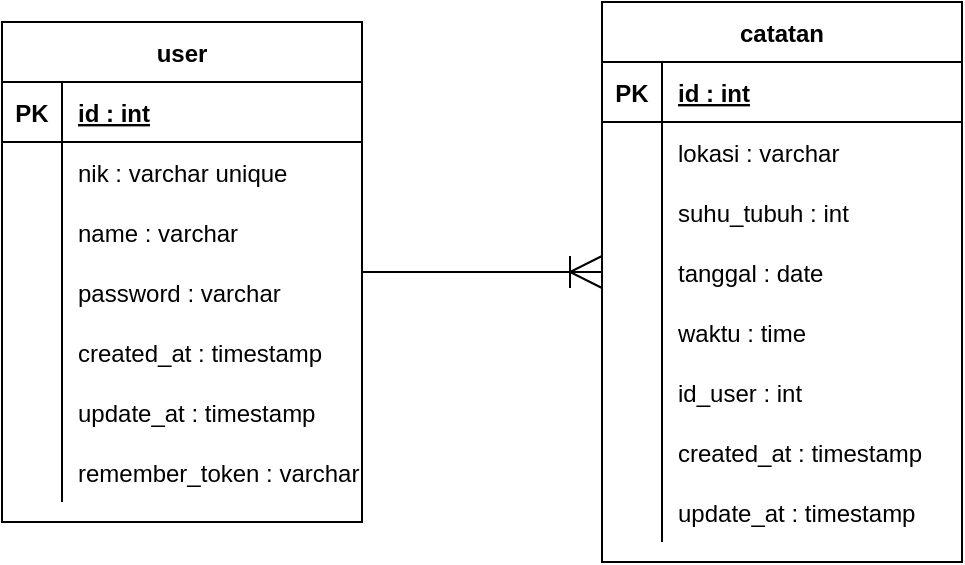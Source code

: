 <mxfile version="20.4.0" type="github">
  <diagram id="s3qoDtBwGH4kZBzTUm7I" name="Halaman-1">
    <mxGraphModel dx="1420" dy="599" grid="1" gridSize="10" guides="1" tooltips="1" connect="1" arrows="1" fold="1" page="0" pageScale="1" pageWidth="827" pageHeight="1169" background="none" math="0" shadow="0">
      <root>
        <mxCell id="0" />
        <mxCell id="1" parent="0" />
        <mxCell id="kBZXpA87I6wGpg_IAslC-1" value="user" style="shape=table;startSize=30;container=1;collapsible=1;childLayout=tableLayout;fixedRows=1;rowLines=0;fontStyle=1;align=center;resizeLast=1;hachureGap=4;" vertex="1" parent="1">
          <mxGeometry x="-430" y="90" width="180" height="250" as="geometry" />
        </mxCell>
        <mxCell id="kBZXpA87I6wGpg_IAslC-2" value="" style="shape=tableRow;horizontal=0;startSize=0;swimlaneHead=0;swimlaneBody=0;fillColor=none;collapsible=0;dropTarget=0;points=[[0,0.5],[1,0.5]];portConstraint=eastwest;top=0;left=0;right=0;bottom=1;hachureGap=4;" vertex="1" parent="kBZXpA87I6wGpg_IAslC-1">
          <mxGeometry y="30" width="180" height="30" as="geometry" />
        </mxCell>
        <mxCell id="kBZXpA87I6wGpg_IAslC-3" value="PK" style="shape=partialRectangle;connectable=0;fillColor=none;top=0;left=0;bottom=0;right=0;fontStyle=1;overflow=hidden;hachureGap=4;" vertex="1" parent="kBZXpA87I6wGpg_IAslC-2">
          <mxGeometry width="30" height="30" as="geometry">
            <mxRectangle width="30" height="30" as="alternateBounds" />
          </mxGeometry>
        </mxCell>
        <mxCell id="kBZXpA87I6wGpg_IAslC-4" value="id : int" style="shape=partialRectangle;connectable=0;fillColor=none;top=0;left=0;bottom=0;right=0;align=left;spacingLeft=6;fontStyle=5;overflow=hidden;hachureGap=4;" vertex="1" parent="kBZXpA87I6wGpg_IAslC-2">
          <mxGeometry x="30" width="150" height="30" as="geometry">
            <mxRectangle width="150" height="30" as="alternateBounds" />
          </mxGeometry>
        </mxCell>
        <mxCell id="kBZXpA87I6wGpg_IAslC-5" value="" style="shape=tableRow;horizontal=0;startSize=0;swimlaneHead=0;swimlaneBody=0;fillColor=none;collapsible=0;dropTarget=0;points=[[0,0.5],[1,0.5]];portConstraint=eastwest;top=0;left=0;right=0;bottom=0;hachureGap=4;" vertex="1" parent="kBZXpA87I6wGpg_IAslC-1">
          <mxGeometry y="60" width="180" height="30" as="geometry" />
        </mxCell>
        <mxCell id="kBZXpA87I6wGpg_IAslC-6" value="" style="shape=partialRectangle;connectable=0;fillColor=none;top=0;left=0;bottom=0;right=0;editable=1;overflow=hidden;hachureGap=4;" vertex="1" parent="kBZXpA87I6wGpg_IAslC-5">
          <mxGeometry width="30" height="30" as="geometry">
            <mxRectangle width="30" height="30" as="alternateBounds" />
          </mxGeometry>
        </mxCell>
        <mxCell id="kBZXpA87I6wGpg_IAslC-7" value="nik : varchar unique" style="shape=partialRectangle;connectable=0;fillColor=none;top=0;left=0;bottom=0;right=0;align=left;spacingLeft=6;overflow=hidden;hachureGap=4;" vertex="1" parent="kBZXpA87I6wGpg_IAslC-5">
          <mxGeometry x="30" width="150" height="30" as="geometry">
            <mxRectangle width="150" height="30" as="alternateBounds" />
          </mxGeometry>
        </mxCell>
        <mxCell id="kBZXpA87I6wGpg_IAslC-8" value="" style="shape=tableRow;horizontal=0;startSize=0;swimlaneHead=0;swimlaneBody=0;fillColor=none;collapsible=0;dropTarget=0;points=[[0,0.5],[1,0.5]];portConstraint=eastwest;top=0;left=0;right=0;bottom=0;hachureGap=4;" vertex="1" parent="kBZXpA87I6wGpg_IAslC-1">
          <mxGeometry y="90" width="180" height="30" as="geometry" />
        </mxCell>
        <mxCell id="kBZXpA87I6wGpg_IAslC-9" value="" style="shape=partialRectangle;connectable=0;fillColor=none;top=0;left=0;bottom=0;right=0;editable=1;overflow=hidden;hachureGap=4;" vertex="1" parent="kBZXpA87I6wGpg_IAslC-8">
          <mxGeometry width="30" height="30" as="geometry">
            <mxRectangle width="30" height="30" as="alternateBounds" />
          </mxGeometry>
        </mxCell>
        <mxCell id="kBZXpA87I6wGpg_IAslC-10" value="name : varchar" style="shape=partialRectangle;connectable=0;fillColor=none;top=0;left=0;bottom=0;right=0;align=left;spacingLeft=6;overflow=hidden;hachureGap=4;" vertex="1" parent="kBZXpA87I6wGpg_IAslC-8">
          <mxGeometry x="30" width="150" height="30" as="geometry">
            <mxRectangle width="150" height="30" as="alternateBounds" />
          </mxGeometry>
        </mxCell>
        <mxCell id="kBZXpA87I6wGpg_IAslC-11" value="" style="shape=tableRow;horizontal=0;startSize=0;swimlaneHead=0;swimlaneBody=0;fillColor=none;collapsible=0;dropTarget=0;points=[[0,0.5],[1,0.5]];portConstraint=eastwest;top=0;left=0;right=0;bottom=0;hachureGap=4;" vertex="1" parent="kBZXpA87I6wGpg_IAslC-1">
          <mxGeometry y="120" width="180" height="30" as="geometry" />
        </mxCell>
        <mxCell id="kBZXpA87I6wGpg_IAslC-12" value="" style="shape=partialRectangle;connectable=0;fillColor=none;top=0;left=0;bottom=0;right=0;editable=1;overflow=hidden;hachureGap=4;" vertex="1" parent="kBZXpA87I6wGpg_IAslC-11">
          <mxGeometry width="30" height="30" as="geometry">
            <mxRectangle width="30" height="30" as="alternateBounds" />
          </mxGeometry>
        </mxCell>
        <mxCell id="kBZXpA87I6wGpg_IAslC-13" value="password : varchar" style="shape=partialRectangle;connectable=0;fillColor=none;top=0;left=0;bottom=0;right=0;align=left;spacingLeft=6;overflow=hidden;hachureGap=4;" vertex="1" parent="kBZXpA87I6wGpg_IAslC-11">
          <mxGeometry x="30" width="150" height="30" as="geometry">
            <mxRectangle width="150" height="30" as="alternateBounds" />
          </mxGeometry>
        </mxCell>
        <mxCell id="kBZXpA87I6wGpg_IAslC-14" value="" style="shape=tableRow;horizontal=0;startSize=0;swimlaneHead=0;swimlaneBody=0;fillColor=none;collapsible=0;dropTarget=0;points=[[0,0.5],[1,0.5]];portConstraint=eastwest;top=0;left=0;right=0;bottom=0;hachureGap=4;" vertex="1" parent="kBZXpA87I6wGpg_IAslC-1">
          <mxGeometry y="150" width="180" height="30" as="geometry" />
        </mxCell>
        <mxCell id="kBZXpA87I6wGpg_IAslC-15" value="" style="shape=partialRectangle;connectable=0;fillColor=none;top=0;left=0;bottom=0;right=0;editable=1;overflow=hidden;hachureGap=4;" vertex="1" parent="kBZXpA87I6wGpg_IAslC-14">
          <mxGeometry width="30" height="30" as="geometry">
            <mxRectangle width="30" height="30" as="alternateBounds" />
          </mxGeometry>
        </mxCell>
        <mxCell id="kBZXpA87I6wGpg_IAslC-16" value="created_at : timestamp" style="shape=partialRectangle;connectable=0;fillColor=none;top=0;left=0;bottom=0;right=0;align=left;spacingLeft=6;overflow=hidden;hachureGap=4;" vertex="1" parent="kBZXpA87I6wGpg_IAslC-14">
          <mxGeometry x="30" width="150" height="30" as="geometry">
            <mxRectangle width="150" height="30" as="alternateBounds" />
          </mxGeometry>
        </mxCell>
        <mxCell id="kBZXpA87I6wGpg_IAslC-17" value="" style="shape=tableRow;horizontal=0;startSize=0;swimlaneHead=0;swimlaneBody=0;fillColor=none;collapsible=0;dropTarget=0;points=[[0,0.5],[1,0.5]];portConstraint=eastwest;top=0;left=0;right=0;bottom=0;hachureGap=4;" vertex="1" parent="kBZXpA87I6wGpg_IAslC-1">
          <mxGeometry y="180" width="180" height="30" as="geometry" />
        </mxCell>
        <mxCell id="kBZXpA87I6wGpg_IAslC-18" value="" style="shape=partialRectangle;connectable=0;fillColor=none;top=0;left=0;bottom=0;right=0;editable=1;overflow=hidden;hachureGap=4;" vertex="1" parent="kBZXpA87I6wGpg_IAslC-17">
          <mxGeometry width="30" height="30" as="geometry">
            <mxRectangle width="30" height="30" as="alternateBounds" />
          </mxGeometry>
        </mxCell>
        <mxCell id="kBZXpA87I6wGpg_IAslC-19" value="update_at : timestamp" style="shape=partialRectangle;connectable=0;fillColor=none;top=0;left=0;bottom=0;right=0;align=left;spacingLeft=6;overflow=hidden;hachureGap=4;" vertex="1" parent="kBZXpA87I6wGpg_IAslC-17">
          <mxGeometry x="30" width="150" height="30" as="geometry">
            <mxRectangle width="150" height="30" as="alternateBounds" />
          </mxGeometry>
        </mxCell>
        <mxCell id="kBZXpA87I6wGpg_IAslC-20" value="" style="shape=tableRow;horizontal=0;startSize=0;swimlaneHead=0;swimlaneBody=0;fillColor=none;collapsible=0;dropTarget=0;points=[[0,0.5],[1,0.5]];portConstraint=eastwest;top=0;left=0;right=0;bottom=0;hachureGap=4;" vertex="1" parent="kBZXpA87I6wGpg_IAslC-1">
          <mxGeometry y="210" width="180" height="30" as="geometry" />
        </mxCell>
        <mxCell id="kBZXpA87I6wGpg_IAslC-21" value="" style="shape=partialRectangle;connectable=0;fillColor=none;top=0;left=0;bottom=0;right=0;editable=1;overflow=hidden;hachureGap=4;" vertex="1" parent="kBZXpA87I6wGpg_IAslC-20">
          <mxGeometry width="30" height="30" as="geometry">
            <mxRectangle width="30" height="30" as="alternateBounds" />
          </mxGeometry>
        </mxCell>
        <mxCell id="kBZXpA87I6wGpg_IAslC-22" value="remember_token : varchar" style="shape=partialRectangle;connectable=0;fillColor=none;top=0;left=0;bottom=0;right=0;align=left;spacingLeft=6;overflow=hidden;hachureGap=4;" vertex="1" parent="kBZXpA87I6wGpg_IAslC-20">
          <mxGeometry x="30" width="150" height="30" as="geometry">
            <mxRectangle width="150" height="30" as="alternateBounds" />
          </mxGeometry>
        </mxCell>
        <mxCell id="kBZXpA87I6wGpg_IAslC-36" value="catatan" style="shape=table;startSize=30;container=1;collapsible=1;childLayout=tableLayout;fixedRows=1;rowLines=0;fontStyle=1;align=center;resizeLast=1;hachureGap=4;" vertex="1" parent="1">
          <mxGeometry x="-130" y="80" width="180" height="280" as="geometry" />
        </mxCell>
        <mxCell id="kBZXpA87I6wGpg_IAslC-37" value="" style="shape=tableRow;horizontal=0;startSize=0;swimlaneHead=0;swimlaneBody=0;fillColor=none;collapsible=0;dropTarget=0;points=[[0,0.5],[1,0.5]];portConstraint=eastwest;top=0;left=0;right=0;bottom=1;hachureGap=4;" vertex="1" parent="kBZXpA87I6wGpg_IAslC-36">
          <mxGeometry y="30" width="180" height="30" as="geometry" />
        </mxCell>
        <mxCell id="kBZXpA87I6wGpg_IAslC-38" value="PK" style="shape=partialRectangle;connectable=0;fillColor=none;top=0;left=0;bottom=0;right=0;fontStyle=1;overflow=hidden;hachureGap=4;" vertex="1" parent="kBZXpA87I6wGpg_IAslC-37">
          <mxGeometry width="30" height="30" as="geometry">
            <mxRectangle width="30" height="30" as="alternateBounds" />
          </mxGeometry>
        </mxCell>
        <mxCell id="kBZXpA87I6wGpg_IAslC-39" value="id : int" style="shape=partialRectangle;connectable=0;fillColor=none;top=0;left=0;bottom=0;right=0;align=left;spacingLeft=6;fontStyle=5;overflow=hidden;hachureGap=4;" vertex="1" parent="kBZXpA87I6wGpg_IAslC-37">
          <mxGeometry x="30" width="150" height="30" as="geometry">
            <mxRectangle width="150" height="30" as="alternateBounds" />
          </mxGeometry>
        </mxCell>
        <mxCell id="kBZXpA87I6wGpg_IAslC-40" value="" style="shape=tableRow;horizontal=0;startSize=0;swimlaneHead=0;swimlaneBody=0;fillColor=none;collapsible=0;dropTarget=0;points=[[0,0.5],[1,0.5]];portConstraint=eastwest;top=0;left=0;right=0;bottom=0;hachureGap=4;" vertex="1" parent="kBZXpA87I6wGpg_IAslC-36">
          <mxGeometry y="60" width="180" height="30" as="geometry" />
        </mxCell>
        <mxCell id="kBZXpA87I6wGpg_IAslC-41" value="" style="shape=partialRectangle;connectable=0;fillColor=none;top=0;left=0;bottom=0;right=0;editable=1;overflow=hidden;hachureGap=4;" vertex="1" parent="kBZXpA87I6wGpg_IAslC-40">
          <mxGeometry width="30" height="30" as="geometry">
            <mxRectangle width="30" height="30" as="alternateBounds" />
          </mxGeometry>
        </mxCell>
        <mxCell id="kBZXpA87I6wGpg_IAslC-42" value="lokasi : varchar" style="shape=partialRectangle;connectable=0;fillColor=none;top=0;left=0;bottom=0;right=0;align=left;spacingLeft=6;overflow=hidden;hachureGap=4;" vertex="1" parent="kBZXpA87I6wGpg_IAslC-40">
          <mxGeometry x="30" width="150" height="30" as="geometry">
            <mxRectangle width="150" height="30" as="alternateBounds" />
          </mxGeometry>
        </mxCell>
        <mxCell id="kBZXpA87I6wGpg_IAslC-43" value="" style="shape=tableRow;horizontal=0;startSize=0;swimlaneHead=0;swimlaneBody=0;fillColor=none;collapsible=0;dropTarget=0;points=[[0,0.5],[1,0.5]];portConstraint=eastwest;top=0;left=0;right=0;bottom=0;hachureGap=4;" vertex="1" parent="kBZXpA87I6wGpg_IAslC-36">
          <mxGeometry y="90" width="180" height="30" as="geometry" />
        </mxCell>
        <mxCell id="kBZXpA87I6wGpg_IAslC-44" value="" style="shape=partialRectangle;connectable=0;fillColor=none;top=0;left=0;bottom=0;right=0;editable=1;overflow=hidden;hachureGap=4;" vertex="1" parent="kBZXpA87I6wGpg_IAslC-43">
          <mxGeometry width="30" height="30" as="geometry">
            <mxRectangle width="30" height="30" as="alternateBounds" />
          </mxGeometry>
        </mxCell>
        <mxCell id="kBZXpA87I6wGpg_IAslC-45" value="suhu_tubuh : int" style="shape=partialRectangle;connectable=0;fillColor=none;top=0;left=0;bottom=0;right=0;align=left;spacingLeft=6;overflow=hidden;hachureGap=4;" vertex="1" parent="kBZXpA87I6wGpg_IAslC-43">
          <mxGeometry x="30" width="150" height="30" as="geometry">
            <mxRectangle width="150" height="30" as="alternateBounds" />
          </mxGeometry>
        </mxCell>
        <mxCell id="kBZXpA87I6wGpg_IAslC-46" value="" style="shape=tableRow;horizontal=0;startSize=0;swimlaneHead=0;swimlaneBody=0;fillColor=none;collapsible=0;dropTarget=0;points=[[0,0.5],[1,0.5]];portConstraint=eastwest;top=0;left=0;right=0;bottom=0;hachureGap=4;" vertex="1" parent="kBZXpA87I6wGpg_IAslC-36">
          <mxGeometry y="120" width="180" height="30" as="geometry" />
        </mxCell>
        <mxCell id="kBZXpA87I6wGpg_IAslC-47" value="" style="shape=partialRectangle;connectable=0;fillColor=none;top=0;left=0;bottom=0;right=0;editable=1;overflow=hidden;hachureGap=4;" vertex="1" parent="kBZXpA87I6wGpg_IAslC-46">
          <mxGeometry width="30" height="30" as="geometry">
            <mxRectangle width="30" height="30" as="alternateBounds" />
          </mxGeometry>
        </mxCell>
        <mxCell id="kBZXpA87I6wGpg_IAslC-48" value="tanggal : date" style="shape=partialRectangle;connectable=0;fillColor=none;top=0;left=0;bottom=0;right=0;align=left;spacingLeft=6;overflow=hidden;hachureGap=4;" vertex="1" parent="kBZXpA87I6wGpg_IAslC-46">
          <mxGeometry x="30" width="150" height="30" as="geometry">
            <mxRectangle width="150" height="30" as="alternateBounds" />
          </mxGeometry>
        </mxCell>
        <mxCell id="kBZXpA87I6wGpg_IAslC-49" value="" style="shape=tableRow;horizontal=0;startSize=0;swimlaneHead=0;swimlaneBody=0;fillColor=none;collapsible=0;dropTarget=0;points=[[0,0.5],[1,0.5]];portConstraint=eastwest;top=0;left=0;right=0;bottom=0;hachureGap=4;" vertex="1" parent="kBZXpA87I6wGpg_IAslC-36">
          <mxGeometry y="150" width="180" height="30" as="geometry" />
        </mxCell>
        <mxCell id="kBZXpA87I6wGpg_IAslC-50" value="" style="shape=partialRectangle;connectable=0;fillColor=none;top=0;left=0;bottom=0;right=0;editable=1;overflow=hidden;hachureGap=4;" vertex="1" parent="kBZXpA87I6wGpg_IAslC-49">
          <mxGeometry width="30" height="30" as="geometry">
            <mxRectangle width="30" height="30" as="alternateBounds" />
          </mxGeometry>
        </mxCell>
        <mxCell id="kBZXpA87I6wGpg_IAslC-51" value="waktu : time" style="shape=partialRectangle;connectable=0;fillColor=none;top=0;left=0;bottom=0;right=0;align=left;spacingLeft=6;overflow=hidden;hachureGap=4;" vertex="1" parent="kBZXpA87I6wGpg_IAslC-49">
          <mxGeometry x="30" width="150" height="30" as="geometry">
            <mxRectangle width="150" height="30" as="alternateBounds" />
          </mxGeometry>
        </mxCell>
        <mxCell id="kBZXpA87I6wGpg_IAslC-52" value="" style="shape=tableRow;horizontal=0;startSize=0;swimlaneHead=0;swimlaneBody=0;fillColor=none;collapsible=0;dropTarget=0;points=[[0,0.5],[1,0.5]];portConstraint=eastwest;top=0;left=0;right=0;bottom=0;hachureGap=4;" vertex="1" parent="kBZXpA87I6wGpg_IAslC-36">
          <mxGeometry y="180" width="180" height="30" as="geometry" />
        </mxCell>
        <mxCell id="kBZXpA87I6wGpg_IAslC-53" value="" style="shape=partialRectangle;connectable=0;fillColor=none;top=0;left=0;bottom=0;right=0;editable=1;overflow=hidden;hachureGap=4;" vertex="1" parent="kBZXpA87I6wGpg_IAslC-52">
          <mxGeometry width="30" height="30" as="geometry">
            <mxRectangle width="30" height="30" as="alternateBounds" />
          </mxGeometry>
        </mxCell>
        <mxCell id="kBZXpA87I6wGpg_IAslC-54" value="id_user : int" style="shape=partialRectangle;connectable=0;fillColor=none;top=0;left=0;bottom=0;right=0;align=left;spacingLeft=6;overflow=hidden;hachureGap=4;" vertex="1" parent="kBZXpA87I6wGpg_IAslC-52">
          <mxGeometry x="30" width="150" height="30" as="geometry">
            <mxRectangle width="150" height="30" as="alternateBounds" />
          </mxGeometry>
        </mxCell>
        <mxCell id="kBZXpA87I6wGpg_IAslC-55" value="" style="shape=tableRow;horizontal=0;startSize=0;swimlaneHead=0;swimlaneBody=0;fillColor=none;collapsible=0;dropTarget=0;points=[[0,0.5],[1,0.5]];portConstraint=eastwest;top=0;left=0;right=0;bottom=0;hachureGap=4;" vertex="1" parent="kBZXpA87I6wGpg_IAslC-36">
          <mxGeometry y="210" width="180" height="30" as="geometry" />
        </mxCell>
        <mxCell id="kBZXpA87I6wGpg_IAslC-56" value="" style="shape=partialRectangle;connectable=0;fillColor=none;top=0;left=0;bottom=0;right=0;editable=1;overflow=hidden;hachureGap=4;" vertex="1" parent="kBZXpA87I6wGpg_IAslC-55">
          <mxGeometry width="30" height="30" as="geometry">
            <mxRectangle width="30" height="30" as="alternateBounds" />
          </mxGeometry>
        </mxCell>
        <mxCell id="kBZXpA87I6wGpg_IAslC-57" value="created_at : timestamp" style="shape=partialRectangle;connectable=0;fillColor=none;top=0;left=0;bottom=0;right=0;align=left;spacingLeft=6;overflow=hidden;hachureGap=4;" vertex="1" parent="kBZXpA87I6wGpg_IAslC-55">
          <mxGeometry x="30" width="150" height="30" as="geometry">
            <mxRectangle width="150" height="30" as="alternateBounds" />
          </mxGeometry>
        </mxCell>
        <mxCell id="kBZXpA87I6wGpg_IAslC-58" value="" style="shape=tableRow;horizontal=0;startSize=0;swimlaneHead=0;swimlaneBody=0;fillColor=none;collapsible=0;dropTarget=0;points=[[0,0.5],[1,0.5]];portConstraint=eastwest;top=0;left=0;right=0;bottom=0;hachureGap=4;" vertex="1" parent="kBZXpA87I6wGpg_IAslC-36">
          <mxGeometry y="240" width="180" height="30" as="geometry" />
        </mxCell>
        <mxCell id="kBZXpA87I6wGpg_IAslC-59" value="" style="shape=partialRectangle;connectable=0;fillColor=none;top=0;left=0;bottom=0;right=0;editable=1;overflow=hidden;hachureGap=4;" vertex="1" parent="kBZXpA87I6wGpg_IAslC-58">
          <mxGeometry width="30" height="30" as="geometry">
            <mxRectangle width="30" height="30" as="alternateBounds" />
          </mxGeometry>
        </mxCell>
        <mxCell id="kBZXpA87I6wGpg_IAslC-60" value="update_at : timestamp" style="shape=partialRectangle;connectable=0;fillColor=none;top=0;left=0;bottom=0;right=0;align=left;spacingLeft=6;overflow=hidden;hachureGap=4;" vertex="1" parent="kBZXpA87I6wGpg_IAslC-58">
          <mxGeometry x="30" width="150" height="30" as="geometry">
            <mxRectangle width="150" height="30" as="alternateBounds" />
          </mxGeometry>
        </mxCell>
        <mxCell id="kBZXpA87I6wGpg_IAslC-62" value="" style="edgeStyle=entityRelationEdgeStyle;fontSize=12;html=1;endArrow=ERoneToMany;rounded=0;startSize=14;endSize=14;sourcePerimeterSpacing=8;targetPerimeterSpacing=8;exitX=1;exitY=0.5;exitDx=0;exitDy=0;entryX=0;entryY=0.5;entryDx=0;entryDy=0;" edge="1" parent="1" source="kBZXpA87I6wGpg_IAslC-1" target="kBZXpA87I6wGpg_IAslC-46">
          <mxGeometry width="100" height="100" relative="1" as="geometry">
            <mxPoint x="-250" y="350" as="sourcePoint" />
            <mxPoint x="-150" y="250" as="targetPoint" />
          </mxGeometry>
        </mxCell>
      </root>
    </mxGraphModel>
  </diagram>
</mxfile>
